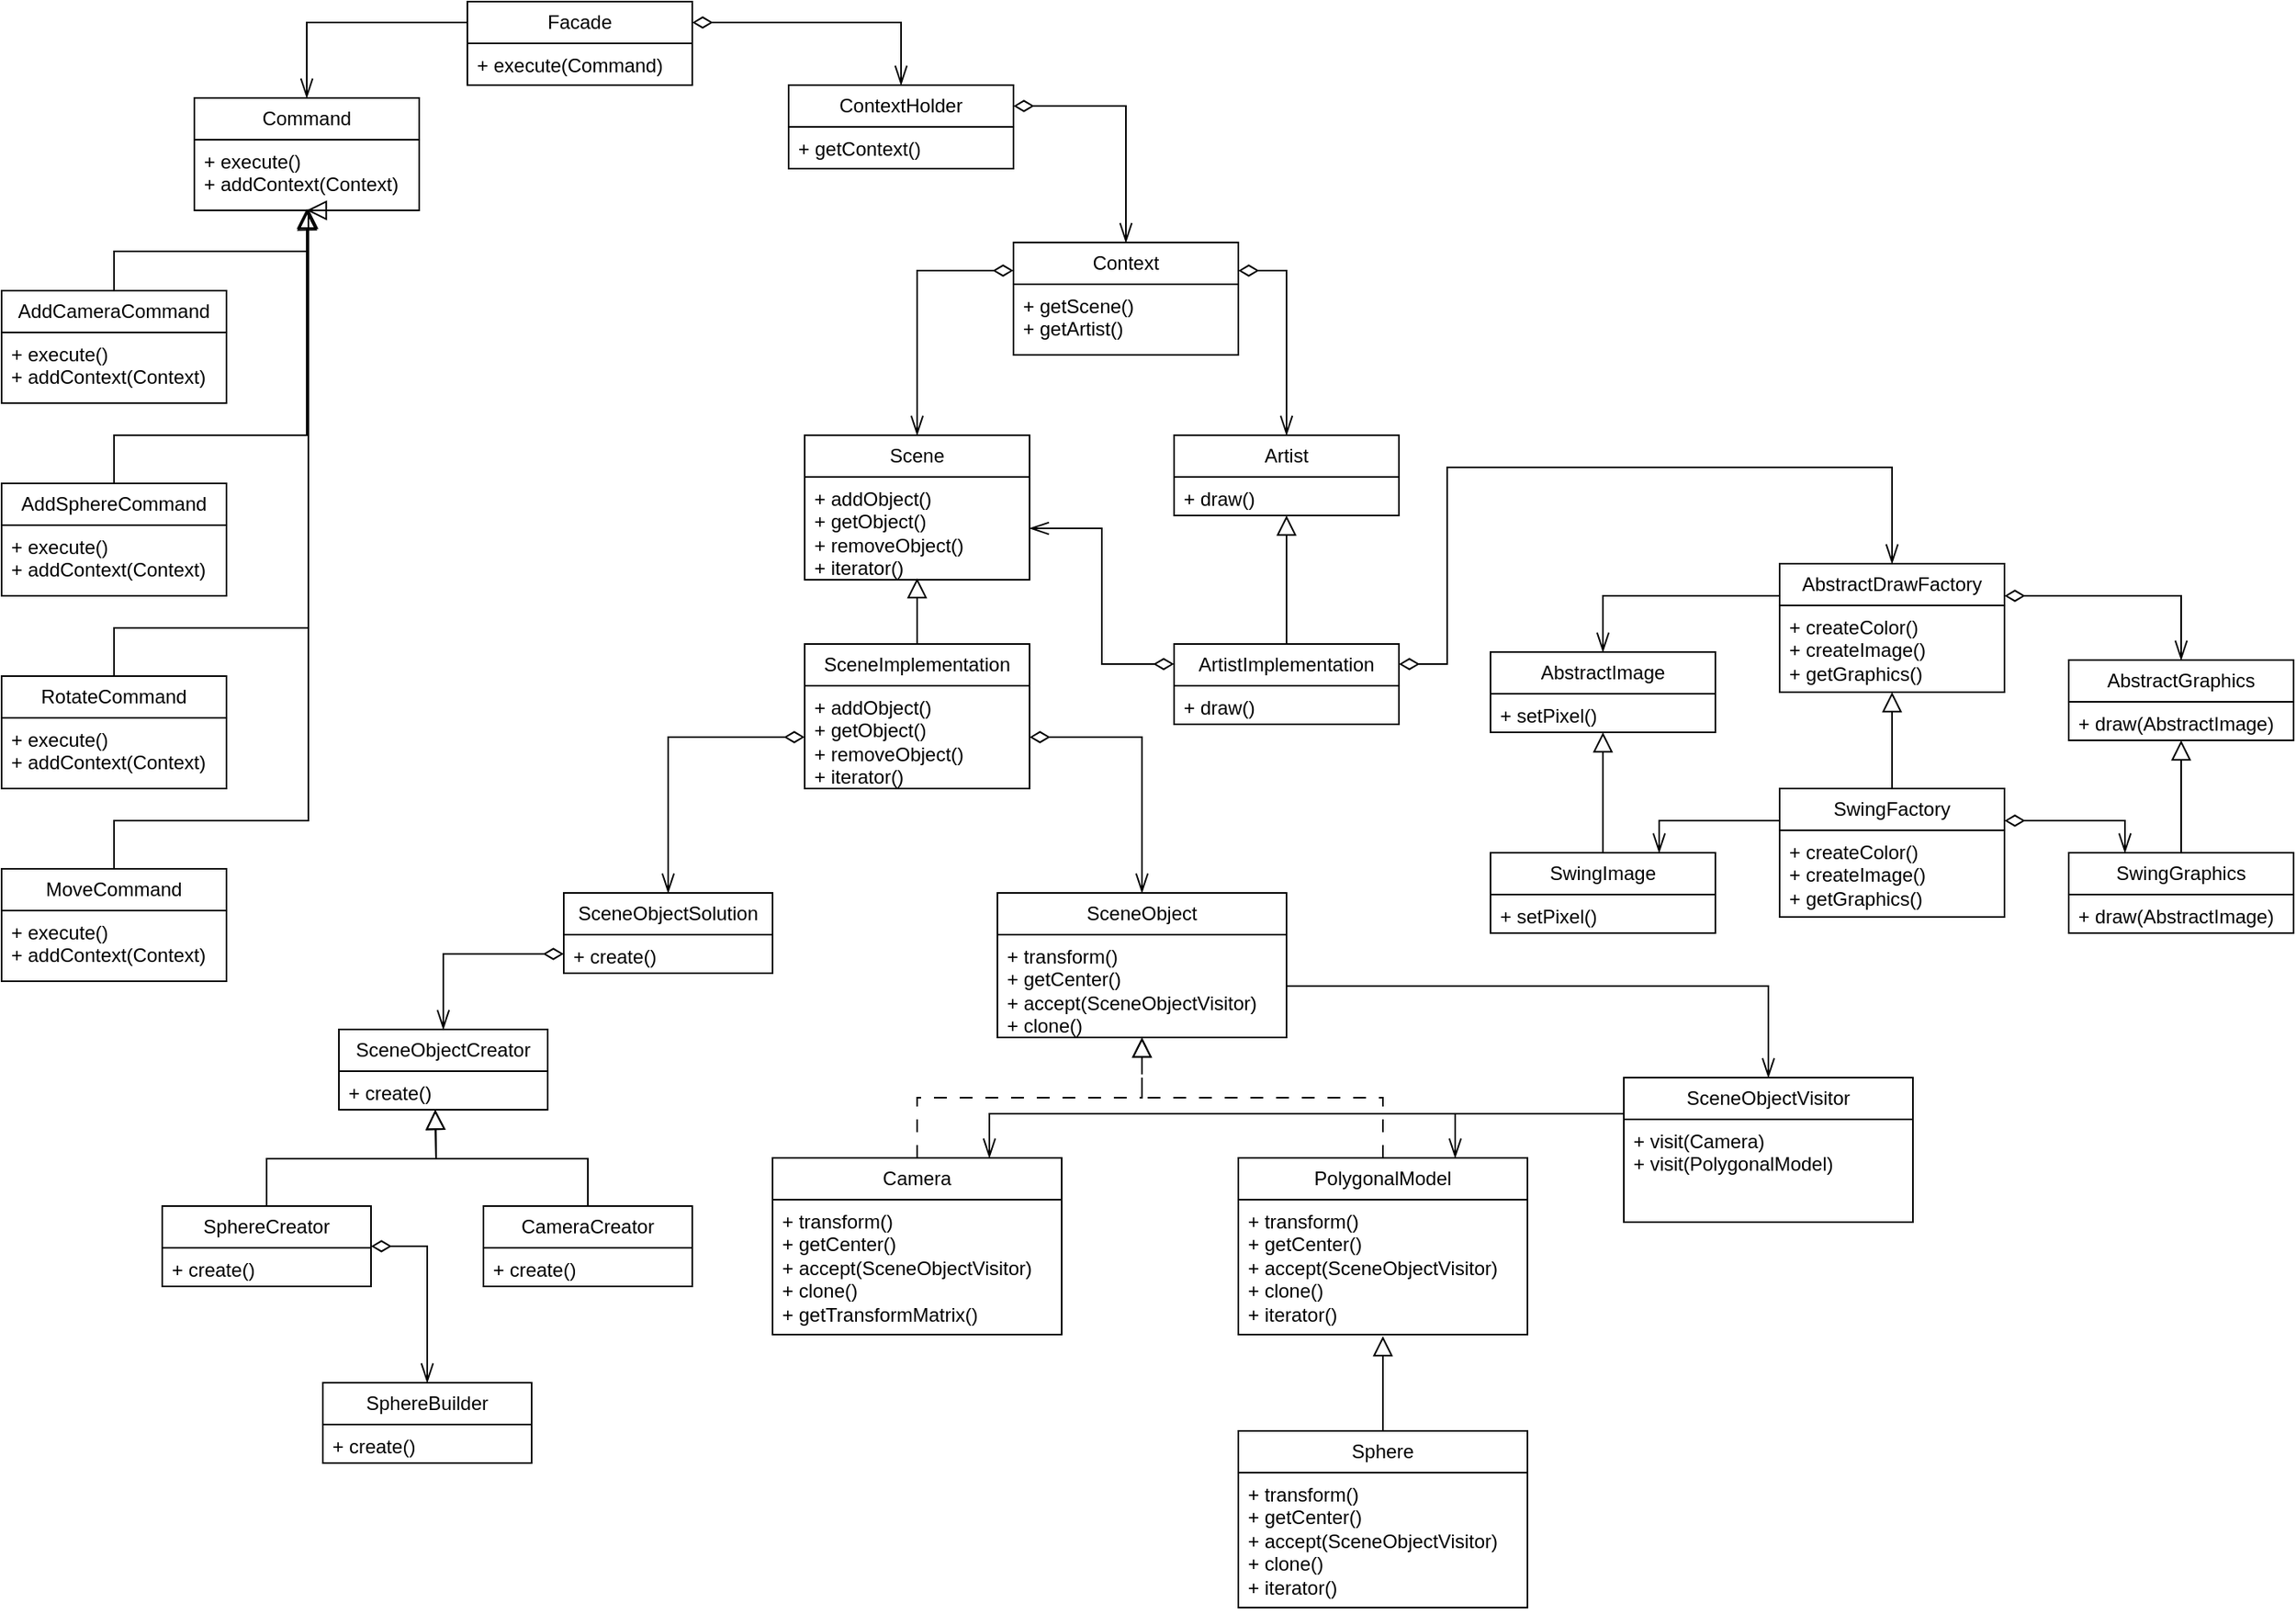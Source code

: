 <mxfile version="24.7.5">
  <diagram id="C5RBs43oDa-KdzZeNtuy" name="Page-1">
    <mxGraphModel dx="2261" dy="838" grid="1" gridSize="10" guides="1" tooltips="1" connect="1" arrows="1" fold="1" page="1" pageScale="1" pageWidth="827" pageHeight="1169" math="0" shadow="0">
      <root>
        <mxCell id="WIyWlLk6GJQsqaUBKTNV-0" />
        <mxCell id="WIyWlLk6GJQsqaUBKTNV-1" parent="WIyWlLk6GJQsqaUBKTNV-0" />
        <mxCell id="2elKksVeT626ElF5BQIb-25" style="edgeStyle=orthogonalEdgeStyle;shape=connector;rounded=0;orthogonalLoop=1;jettySize=auto;html=1;exitX=0;exitY=0.25;exitDx=0;exitDy=0;strokeColor=default;align=center;verticalAlign=middle;fontFamily=Helvetica;fontSize=11;fontColor=default;labelBackgroundColor=default;startSize=10;endArrow=openThin;endFill=0;endSize=10;" parent="WIyWlLk6GJQsqaUBKTNV-1" source="2elKksVeT626ElF5BQIb-0" target="2elKksVeT626ElF5BQIb-6" edge="1">
          <mxGeometry relative="1" as="geometry" />
        </mxCell>
        <mxCell id="2elKksVeT626ElF5BQIb-33" style="edgeStyle=orthogonalEdgeStyle;shape=connector;rounded=0;orthogonalLoop=1;jettySize=auto;html=1;exitX=1;exitY=0.25;exitDx=0;exitDy=0;entryX=0.5;entryY=0;entryDx=0;entryDy=0;strokeColor=default;align=center;verticalAlign=middle;fontFamily=Helvetica;fontSize=11;fontColor=default;labelBackgroundColor=default;startSize=10;endArrow=openThin;endFill=0;endSize=10;startArrow=diamondThin;startFill=0;" parent="WIyWlLk6GJQsqaUBKTNV-1" source="2elKksVeT626ElF5BQIb-0" target="2elKksVeT626ElF5BQIb-31" edge="1">
          <mxGeometry relative="1" as="geometry" />
        </mxCell>
        <mxCell id="2elKksVeT626ElF5BQIb-0" value="Facade" style="swimlane;fontStyle=0;childLayout=stackLayout;horizontal=1;startSize=26;fillColor=none;horizontalStack=0;resizeParent=1;resizeParentMax=0;resizeLast=0;collapsible=1;marginBottom=0;whiteSpace=wrap;html=1;" parent="WIyWlLk6GJQsqaUBKTNV-1" vertex="1">
          <mxGeometry x="190" y="30" width="140" height="52" as="geometry" />
        </mxCell>
        <mxCell id="2elKksVeT626ElF5BQIb-1" value="+ execute(Command)&lt;div&gt;&lt;br&gt;&lt;/div&gt;" style="text;strokeColor=none;fillColor=none;align=left;verticalAlign=top;spacingLeft=4;spacingRight=4;overflow=hidden;rotatable=0;points=[[0,0.5],[1,0.5]];portConstraint=eastwest;whiteSpace=wrap;html=1;" parent="2elKksVeT626ElF5BQIb-0" vertex="1">
          <mxGeometry y="26" width="140" height="26" as="geometry" />
        </mxCell>
        <mxCell id="2elKksVeT626ElF5BQIb-6" value="Command" style="swimlane;fontStyle=0;childLayout=stackLayout;horizontal=1;startSize=26;fillColor=none;horizontalStack=0;resizeParent=1;resizeParentMax=0;resizeLast=0;collapsible=1;marginBottom=0;whiteSpace=wrap;html=1;" parent="WIyWlLk6GJQsqaUBKTNV-1" vertex="1">
          <mxGeometry x="20" y="90" width="140" height="70" as="geometry" />
        </mxCell>
        <mxCell id="2elKksVeT626ElF5BQIb-7" value="+ execute()&lt;div&gt;+ addContext(Context)&lt;br&gt;&lt;div&gt;&lt;br&gt;&lt;/div&gt;&lt;/div&gt;" style="text;strokeColor=none;fillColor=none;align=left;verticalAlign=top;spacingLeft=4;spacingRight=4;overflow=hidden;rotatable=0;points=[[0,0.5],[1,0.5]];portConstraint=eastwest;whiteSpace=wrap;html=1;" parent="2elKksVeT626ElF5BQIb-6" vertex="1">
          <mxGeometry y="26" width="140" height="44" as="geometry" />
        </mxCell>
        <mxCell id="2elKksVeT626ElF5BQIb-8" value="Artist" style="swimlane;fontStyle=0;childLayout=stackLayout;horizontal=1;startSize=26;fillColor=none;horizontalStack=0;resizeParent=1;resizeParentMax=0;resizeLast=0;collapsible=1;marginBottom=0;whiteSpace=wrap;html=1;" parent="WIyWlLk6GJQsqaUBKTNV-1" vertex="1">
          <mxGeometry x="630" y="300" width="140" height="50" as="geometry" />
        </mxCell>
        <mxCell id="2elKksVeT626ElF5BQIb-9" value="&lt;div&gt;&lt;div&gt;+ draw()&lt;/div&gt;&lt;/div&gt;" style="text;strokeColor=none;fillColor=none;align=left;verticalAlign=top;spacingLeft=4;spacingRight=4;overflow=hidden;rotatable=0;points=[[0,0.5],[1,0.5]];portConstraint=eastwest;whiteSpace=wrap;html=1;" parent="2elKksVeT626ElF5BQIb-8" vertex="1">
          <mxGeometry y="26" width="140" height="24" as="geometry" />
        </mxCell>
        <mxCell id="2elKksVeT626ElF5BQIb-21" style="edgeStyle=orthogonalEdgeStyle;rounded=0;orthogonalLoop=1;jettySize=auto;html=1;exitX=0;exitY=0.25;exitDx=0;exitDy=0;entryX=0.5;entryY=0;entryDx=0;entryDy=0;endArrow=openThin;endFill=0;startSize=10;endSize=10;" parent="WIyWlLk6GJQsqaUBKTNV-1" source="2elKksVeT626ElF5BQIb-10" target="2elKksVeT626ElF5BQIb-17" edge="1">
          <mxGeometry relative="1" as="geometry" />
        </mxCell>
        <mxCell id="2elKksVeT626ElF5BQIb-24" style="edgeStyle=orthogonalEdgeStyle;shape=connector;rounded=0;orthogonalLoop=1;jettySize=auto;html=1;exitX=1;exitY=0.25;exitDx=0;exitDy=0;entryX=0.5;entryY=0;entryDx=0;entryDy=0;strokeColor=default;align=center;verticalAlign=middle;fontFamily=Helvetica;fontSize=11;fontColor=default;labelBackgroundColor=default;startSize=10;endArrow=openThin;endFill=0;endSize=10;startArrow=diamondThin;startFill=0;" parent="WIyWlLk6GJQsqaUBKTNV-1" source="2elKksVeT626ElF5BQIb-10" target="2elKksVeT626ElF5BQIb-19" edge="1">
          <mxGeometry relative="1" as="geometry" />
        </mxCell>
        <mxCell id="2elKksVeT626ElF5BQIb-10" value="AbstractDrawFactory" style="swimlane;fontStyle=0;childLayout=stackLayout;horizontal=1;startSize=26;fillColor=none;horizontalStack=0;resizeParent=1;resizeParentMax=0;resizeLast=0;collapsible=1;marginBottom=0;whiteSpace=wrap;html=1;" parent="WIyWlLk6GJQsqaUBKTNV-1" vertex="1">
          <mxGeometry x="1007" y="380" width="140" height="80" as="geometry" />
        </mxCell>
        <mxCell id="2elKksVeT626ElF5BQIb-11" value="&lt;div&gt;&lt;div&gt;+ createColor()&lt;/div&gt;&lt;/div&gt;&lt;div&gt;+ createImage()&lt;/div&gt;&lt;div&gt;+ getGraphics()&lt;/div&gt;&lt;div&gt;&lt;br&gt;&lt;/div&gt;" style="text;strokeColor=none;fillColor=none;align=left;verticalAlign=top;spacingLeft=4;spacingRight=4;overflow=hidden;rotatable=0;points=[[0,0.5],[1,0.5]];portConstraint=eastwest;whiteSpace=wrap;html=1;" parent="2elKksVeT626ElF5BQIb-10" vertex="1">
          <mxGeometry y="26" width="140" height="54" as="geometry" />
        </mxCell>
        <mxCell id="2elKksVeT626ElF5BQIb-17" value="AbstractImage" style="swimlane;fontStyle=0;childLayout=stackLayout;horizontal=1;startSize=26;fillColor=none;horizontalStack=0;resizeParent=1;resizeParentMax=0;resizeLast=0;collapsible=1;marginBottom=0;whiteSpace=wrap;html=1;" parent="WIyWlLk6GJQsqaUBKTNV-1" vertex="1">
          <mxGeometry x="827" y="435" width="140" height="50" as="geometry" />
        </mxCell>
        <mxCell id="2elKksVeT626ElF5BQIb-18" value="&lt;div&gt;&lt;div&gt;+ setPixel()&lt;/div&gt;&lt;/div&gt;" style="text;strokeColor=none;fillColor=none;align=left;verticalAlign=top;spacingLeft=4;spacingRight=4;overflow=hidden;rotatable=0;points=[[0,0.5],[1,0.5]];portConstraint=eastwest;whiteSpace=wrap;html=1;" parent="2elKksVeT626ElF5BQIb-17" vertex="1">
          <mxGeometry y="26" width="140" height="24" as="geometry" />
        </mxCell>
        <mxCell id="2elKksVeT626ElF5BQIb-19" value="AbstractGraphics" style="swimlane;fontStyle=0;childLayout=stackLayout;horizontal=1;startSize=26;fillColor=none;horizontalStack=0;resizeParent=1;resizeParentMax=0;resizeLast=0;collapsible=1;marginBottom=0;whiteSpace=wrap;html=1;" parent="WIyWlLk6GJQsqaUBKTNV-1" vertex="1">
          <mxGeometry x="1187" y="440" width="140" height="50" as="geometry" />
        </mxCell>
        <mxCell id="2elKksVeT626ElF5BQIb-20" value="&lt;div&gt;&lt;div&gt;+ draw(AbstractImage)&lt;/div&gt;&lt;/div&gt;" style="text;strokeColor=none;fillColor=none;align=left;verticalAlign=top;spacingLeft=4;spacingRight=4;overflow=hidden;rotatable=0;points=[[0,0.5],[1,0.5]];portConstraint=eastwest;whiteSpace=wrap;html=1;" parent="2elKksVeT626ElF5BQIb-19" vertex="1">
          <mxGeometry y="26" width="140" height="24" as="geometry" />
        </mxCell>
        <mxCell id="2elKksVeT626ElF5BQIb-35" style="edgeStyle=orthogonalEdgeStyle;shape=connector;rounded=0;orthogonalLoop=1;jettySize=auto;html=1;exitX=1;exitY=0.25;exitDx=0;exitDy=0;entryX=0.5;entryY=0;entryDx=0;entryDy=0;strokeColor=default;align=center;verticalAlign=middle;fontFamily=Helvetica;fontSize=11;fontColor=default;labelBackgroundColor=default;startArrow=diamondThin;startFill=0;startSize=10;endArrow=openThin;endFill=0;endSize=10;" parent="WIyWlLk6GJQsqaUBKTNV-1" source="2elKksVeT626ElF5BQIb-26" target="2elKksVeT626ElF5BQIb-8" edge="1">
          <mxGeometry relative="1" as="geometry" />
        </mxCell>
        <mxCell id="2elKksVeT626ElF5BQIb-38" style="edgeStyle=orthogonalEdgeStyle;shape=connector;rounded=0;orthogonalLoop=1;jettySize=auto;html=1;exitX=0;exitY=0.25;exitDx=0;exitDy=0;entryX=0.5;entryY=0;entryDx=0;entryDy=0;strokeColor=default;align=center;verticalAlign=middle;fontFamily=Helvetica;fontSize=11;fontColor=default;labelBackgroundColor=default;startArrow=diamondThin;startFill=0;startSize=10;endArrow=openThin;endFill=0;endSize=10;" parent="WIyWlLk6GJQsqaUBKTNV-1" source="2elKksVeT626ElF5BQIb-26" target="2elKksVeT626ElF5BQIb-36" edge="1">
          <mxGeometry relative="1" as="geometry" />
        </mxCell>
        <mxCell id="2elKksVeT626ElF5BQIb-26" value="Context" style="swimlane;fontStyle=0;childLayout=stackLayout;horizontal=1;startSize=26;fillColor=none;horizontalStack=0;resizeParent=1;resizeParentMax=0;resizeLast=0;collapsible=1;marginBottom=0;whiteSpace=wrap;html=1;" parent="WIyWlLk6GJQsqaUBKTNV-1" vertex="1">
          <mxGeometry x="530" y="180" width="140" height="70" as="geometry" />
        </mxCell>
        <mxCell id="2elKksVeT626ElF5BQIb-27" value="&lt;div&gt;+ getScene()&lt;/div&gt;&lt;div&gt;+ getArtist()&lt;/div&gt;" style="text;strokeColor=none;fillColor=none;align=left;verticalAlign=top;spacingLeft=4;spacingRight=4;overflow=hidden;rotatable=0;points=[[0,0.5],[1,0.5]];portConstraint=eastwest;whiteSpace=wrap;html=1;" parent="2elKksVeT626ElF5BQIb-26" vertex="1">
          <mxGeometry y="26" width="140" height="44" as="geometry" />
        </mxCell>
        <mxCell id="2elKksVeT626ElF5BQIb-34" style="edgeStyle=orthogonalEdgeStyle;shape=connector;rounded=0;orthogonalLoop=1;jettySize=auto;html=1;exitX=1;exitY=0.25;exitDx=0;exitDy=0;entryX=0.5;entryY=0;entryDx=0;entryDy=0;strokeColor=default;align=center;verticalAlign=middle;fontFamily=Helvetica;fontSize=11;fontColor=default;labelBackgroundColor=default;startArrow=diamondThin;startFill=0;startSize=10;endArrow=openThin;endFill=0;endSize=10;" parent="WIyWlLk6GJQsqaUBKTNV-1" source="2elKksVeT626ElF5BQIb-31" target="2elKksVeT626ElF5BQIb-26" edge="1">
          <mxGeometry relative="1" as="geometry" />
        </mxCell>
        <mxCell id="2elKksVeT626ElF5BQIb-31" value="ContextHolder" style="swimlane;fontStyle=0;childLayout=stackLayout;horizontal=1;startSize=26;fillColor=none;horizontalStack=0;resizeParent=1;resizeParentMax=0;resizeLast=0;collapsible=1;marginBottom=0;whiteSpace=wrap;html=1;" parent="WIyWlLk6GJQsqaUBKTNV-1" vertex="1">
          <mxGeometry x="390" y="82" width="140" height="52" as="geometry" />
        </mxCell>
        <mxCell id="2elKksVeT626ElF5BQIb-32" value="&lt;div&gt;+ getContext()&lt;/div&gt;" style="text;strokeColor=none;fillColor=none;align=left;verticalAlign=top;spacingLeft=4;spacingRight=4;overflow=hidden;rotatable=0;points=[[0,0.5],[1,0.5]];portConstraint=eastwest;whiteSpace=wrap;html=1;" parent="2elKksVeT626ElF5BQIb-31" vertex="1">
          <mxGeometry y="26" width="140" height="26" as="geometry" />
        </mxCell>
        <mxCell id="2elKksVeT626ElF5BQIb-36" value="Scene" style="swimlane;fontStyle=0;childLayout=stackLayout;horizontal=1;startSize=26;fillColor=none;horizontalStack=0;resizeParent=1;resizeParentMax=0;resizeLast=0;collapsible=1;marginBottom=0;whiteSpace=wrap;html=1;" parent="WIyWlLk6GJQsqaUBKTNV-1" vertex="1">
          <mxGeometry x="400" y="300" width="140" height="90" as="geometry" />
        </mxCell>
        <mxCell id="2elKksVeT626ElF5BQIb-37" value="&lt;div&gt;&lt;div&gt;+ addObject()&lt;/div&gt;&lt;/div&gt;&lt;div&gt;+ getObject()&lt;/div&gt;&lt;div&gt;+ removeObject()&lt;/div&gt;&lt;div&gt;+ iterator()&lt;/div&gt;" style="text;strokeColor=none;fillColor=none;align=left;verticalAlign=top;spacingLeft=4;spacingRight=4;overflow=hidden;rotatable=0;points=[[0,0.5],[1,0.5]];portConstraint=eastwest;whiteSpace=wrap;html=1;" parent="2elKksVeT626ElF5BQIb-36" vertex="1">
          <mxGeometry y="26" width="140" height="64" as="geometry" />
        </mxCell>
        <mxCell id="husCv3Gv7-NJlo7RjFrR-9" style="edgeStyle=orthogonalEdgeStyle;shape=connector;rounded=0;orthogonalLoop=1;jettySize=auto;html=1;exitX=0;exitY=0.25;exitDx=0;exitDy=0;entryX=1;entryY=0.5;entryDx=0;entryDy=0;strokeColor=default;align=center;verticalAlign=middle;fontFamily=Helvetica;fontSize=11;fontColor=default;labelBackgroundColor=default;startArrow=diamondThin;startFill=0;startSize=10;endArrow=openThin;endFill=0;endSize=10;" edge="1" parent="WIyWlLk6GJQsqaUBKTNV-1" source="husCv3Gv7-NJlo7RjFrR-3" target="2elKksVeT626ElF5BQIb-37">
          <mxGeometry relative="1" as="geometry" />
        </mxCell>
        <mxCell id="husCv3Gv7-NJlo7RjFrR-10" style="edgeStyle=orthogonalEdgeStyle;shape=connector;rounded=0;orthogonalLoop=1;jettySize=auto;html=1;exitX=1;exitY=0.25;exitDx=0;exitDy=0;entryX=0.5;entryY=0;entryDx=0;entryDy=0;strokeColor=default;align=center;verticalAlign=middle;fontFamily=Helvetica;fontSize=11;fontColor=default;labelBackgroundColor=default;startArrow=diamondThin;startFill=0;startSize=10;endArrow=openThin;endFill=0;endSize=10;" edge="1" parent="WIyWlLk6GJQsqaUBKTNV-1" source="husCv3Gv7-NJlo7RjFrR-3" target="2elKksVeT626ElF5BQIb-10">
          <mxGeometry relative="1" as="geometry">
            <Array as="points">
              <mxPoint x="800" y="443" />
              <mxPoint x="800" y="320" />
              <mxPoint x="1077" y="320" />
            </Array>
          </mxGeometry>
        </mxCell>
        <mxCell id="husCv3Gv7-NJlo7RjFrR-3" value="ArtistImplementation" style="swimlane;fontStyle=0;childLayout=stackLayout;horizontal=1;startSize=26;fillColor=none;horizontalStack=0;resizeParent=1;resizeParentMax=0;resizeLast=0;collapsible=1;marginBottom=0;whiteSpace=wrap;html=1;" vertex="1" parent="WIyWlLk6GJQsqaUBKTNV-1">
          <mxGeometry x="630" y="430" width="140" height="50" as="geometry" />
        </mxCell>
        <mxCell id="husCv3Gv7-NJlo7RjFrR-4" value="&lt;div&gt;&lt;div&gt;+ draw()&lt;/div&gt;&lt;/div&gt;" style="text;strokeColor=none;fillColor=none;align=left;verticalAlign=top;spacingLeft=4;spacingRight=4;overflow=hidden;rotatable=0;points=[[0,0.5],[1,0.5]];portConstraint=eastwest;whiteSpace=wrap;html=1;" vertex="1" parent="husCv3Gv7-NJlo7RjFrR-3">
          <mxGeometry y="26" width="140" height="24" as="geometry" />
        </mxCell>
        <mxCell id="husCv3Gv7-NJlo7RjFrR-5" value="SceneImplementation" style="swimlane;fontStyle=0;childLayout=stackLayout;horizontal=1;startSize=26;fillColor=none;horizontalStack=0;resizeParent=1;resizeParentMax=0;resizeLast=0;collapsible=1;marginBottom=0;whiteSpace=wrap;html=1;" vertex="1" parent="WIyWlLk6GJQsqaUBKTNV-1">
          <mxGeometry x="400" y="430" width="140" height="90" as="geometry" />
        </mxCell>
        <mxCell id="husCv3Gv7-NJlo7RjFrR-6" value="&lt;div&gt;&lt;div&gt;+ addObject()&lt;/div&gt;&lt;/div&gt;&lt;div&gt;+ getObject()&lt;/div&gt;&lt;div&gt;+ removeObject()&lt;/div&gt;&lt;div&gt;+ iterator()&lt;/div&gt;" style="text;strokeColor=none;fillColor=none;align=left;verticalAlign=top;spacingLeft=4;spacingRight=4;overflow=hidden;rotatable=0;points=[[0,0.5],[1,0.5]];portConstraint=eastwest;whiteSpace=wrap;html=1;" vertex="1" parent="husCv3Gv7-NJlo7RjFrR-5">
          <mxGeometry y="26" width="140" height="64" as="geometry" />
        </mxCell>
        <mxCell id="husCv3Gv7-NJlo7RjFrR-11" style="edgeStyle=orthogonalEdgeStyle;shape=connector;rounded=0;orthogonalLoop=1;jettySize=auto;html=1;exitX=0.5;exitY=0;exitDx=0;exitDy=0;entryX=0.5;entryY=1;entryDx=0;entryDy=0;entryPerimeter=0;strokeColor=default;align=center;verticalAlign=middle;fontFamily=Helvetica;fontSize=11;fontColor=default;labelBackgroundColor=default;startArrow=none;startFill=0;startSize=10;endArrow=block;endFill=0;endSize=10;" edge="1" parent="WIyWlLk6GJQsqaUBKTNV-1" source="husCv3Gv7-NJlo7RjFrR-3" target="2elKksVeT626ElF5BQIb-9">
          <mxGeometry relative="1" as="geometry" />
        </mxCell>
        <mxCell id="husCv3Gv7-NJlo7RjFrR-12" style="edgeStyle=orthogonalEdgeStyle;shape=connector;rounded=0;orthogonalLoop=1;jettySize=auto;html=1;exitX=0.5;exitY=0;exitDx=0;exitDy=0;entryX=0.5;entryY=0.984;entryDx=0;entryDy=0;entryPerimeter=0;strokeColor=default;align=center;verticalAlign=middle;fontFamily=Helvetica;fontSize=11;fontColor=default;labelBackgroundColor=default;startArrow=none;startFill=0;startSize=10;endArrow=block;endFill=0;endSize=10;" edge="1" parent="WIyWlLk6GJQsqaUBKTNV-1" source="husCv3Gv7-NJlo7RjFrR-5" target="2elKksVeT626ElF5BQIb-37">
          <mxGeometry relative="1" as="geometry" />
        </mxCell>
        <mxCell id="husCv3Gv7-NJlo7RjFrR-21" style="edgeStyle=orthogonalEdgeStyle;shape=connector;rounded=0;orthogonalLoop=1;jettySize=auto;html=1;exitX=1;exitY=0.25;exitDx=0;exitDy=0;entryX=0.25;entryY=0;entryDx=0;entryDy=0;strokeColor=default;align=center;verticalAlign=middle;fontFamily=Helvetica;fontSize=11;fontColor=default;labelBackgroundColor=default;startArrow=diamondThin;startFill=0;startSize=10;endArrow=openThin;endFill=0;endSize=10;" edge="1" parent="WIyWlLk6GJQsqaUBKTNV-1" source="husCv3Gv7-NJlo7RjFrR-13" target="husCv3Gv7-NJlo7RjFrR-17">
          <mxGeometry relative="1" as="geometry" />
        </mxCell>
        <mxCell id="husCv3Gv7-NJlo7RjFrR-22" style="edgeStyle=orthogonalEdgeStyle;shape=connector;rounded=0;orthogonalLoop=1;jettySize=auto;html=1;exitX=0;exitY=0.25;exitDx=0;exitDy=0;entryX=0.75;entryY=0;entryDx=0;entryDy=0;strokeColor=default;align=center;verticalAlign=middle;fontFamily=Helvetica;fontSize=11;fontColor=default;labelBackgroundColor=default;startSize=10;endArrow=openThin;endFill=0;endSize=10;" edge="1" parent="WIyWlLk6GJQsqaUBKTNV-1" source="husCv3Gv7-NJlo7RjFrR-13" target="husCv3Gv7-NJlo7RjFrR-15">
          <mxGeometry relative="1" as="geometry" />
        </mxCell>
        <mxCell id="husCv3Gv7-NJlo7RjFrR-13" value="SwingFactory" style="swimlane;fontStyle=0;childLayout=stackLayout;horizontal=1;startSize=26;fillColor=none;horizontalStack=0;resizeParent=1;resizeParentMax=0;resizeLast=0;collapsible=1;marginBottom=0;whiteSpace=wrap;html=1;" vertex="1" parent="WIyWlLk6GJQsqaUBKTNV-1">
          <mxGeometry x="1007" y="520" width="140" height="80" as="geometry" />
        </mxCell>
        <mxCell id="husCv3Gv7-NJlo7RjFrR-14" value="&lt;div&gt;&lt;div&gt;+ createColor()&lt;/div&gt;&lt;/div&gt;&lt;div&gt;+ createImage()&lt;/div&gt;&lt;div&gt;+ getGraphics()&lt;/div&gt;&lt;div&gt;&lt;br&gt;&lt;/div&gt;" style="text;strokeColor=none;fillColor=none;align=left;verticalAlign=top;spacingLeft=4;spacingRight=4;overflow=hidden;rotatable=0;points=[[0,0.5],[1,0.5]];portConstraint=eastwest;whiteSpace=wrap;html=1;" vertex="1" parent="husCv3Gv7-NJlo7RjFrR-13">
          <mxGeometry y="26" width="140" height="54" as="geometry" />
        </mxCell>
        <mxCell id="husCv3Gv7-NJlo7RjFrR-15" value="SwingImage" style="swimlane;fontStyle=0;childLayout=stackLayout;horizontal=1;startSize=26;fillColor=none;horizontalStack=0;resizeParent=1;resizeParentMax=0;resizeLast=0;collapsible=1;marginBottom=0;whiteSpace=wrap;html=1;" vertex="1" parent="WIyWlLk6GJQsqaUBKTNV-1">
          <mxGeometry x="827" y="560" width="140" height="50" as="geometry" />
        </mxCell>
        <mxCell id="husCv3Gv7-NJlo7RjFrR-16" value="&lt;div&gt;&lt;div&gt;+ setPixel()&lt;/div&gt;&lt;/div&gt;" style="text;strokeColor=none;fillColor=none;align=left;verticalAlign=top;spacingLeft=4;spacingRight=4;overflow=hidden;rotatable=0;points=[[0,0.5],[1,0.5]];portConstraint=eastwest;whiteSpace=wrap;html=1;" vertex="1" parent="husCv3Gv7-NJlo7RjFrR-15">
          <mxGeometry y="26" width="140" height="24" as="geometry" />
        </mxCell>
        <mxCell id="husCv3Gv7-NJlo7RjFrR-17" value="SwingGraphics" style="swimlane;fontStyle=0;childLayout=stackLayout;horizontal=1;startSize=26;fillColor=none;horizontalStack=0;resizeParent=1;resizeParentMax=0;resizeLast=0;collapsible=1;marginBottom=0;whiteSpace=wrap;html=1;" vertex="1" parent="WIyWlLk6GJQsqaUBKTNV-1">
          <mxGeometry x="1187" y="560" width="140" height="50" as="geometry" />
        </mxCell>
        <mxCell id="husCv3Gv7-NJlo7RjFrR-18" value="&lt;div&gt;&lt;div&gt;+ draw(AbstractImage)&lt;/div&gt;&lt;/div&gt;" style="text;strokeColor=none;fillColor=none;align=left;verticalAlign=top;spacingLeft=4;spacingRight=4;overflow=hidden;rotatable=0;points=[[0,0.5],[1,0.5]];portConstraint=eastwest;whiteSpace=wrap;html=1;" vertex="1" parent="husCv3Gv7-NJlo7RjFrR-17">
          <mxGeometry y="26" width="140" height="24" as="geometry" />
        </mxCell>
        <mxCell id="husCv3Gv7-NJlo7RjFrR-19" style="edgeStyle=orthogonalEdgeStyle;shape=connector;rounded=0;orthogonalLoop=1;jettySize=auto;html=1;exitX=0.5;exitY=0;exitDx=0;exitDy=0;entryX=0.5;entryY=1;entryDx=0;entryDy=0;entryPerimeter=0;strokeColor=default;align=center;verticalAlign=middle;fontFamily=Helvetica;fontSize=11;fontColor=default;labelBackgroundColor=default;startArrow=none;startFill=0;startSize=10;endArrow=block;endFill=0;endSize=10;" edge="1" parent="WIyWlLk6GJQsqaUBKTNV-1" source="husCv3Gv7-NJlo7RjFrR-17" target="2elKksVeT626ElF5BQIb-20">
          <mxGeometry relative="1" as="geometry" />
        </mxCell>
        <mxCell id="husCv3Gv7-NJlo7RjFrR-20" style="edgeStyle=orthogonalEdgeStyle;shape=connector;rounded=0;orthogonalLoop=1;jettySize=auto;html=1;exitX=0.5;exitY=0;exitDx=0;exitDy=0;entryX=0.5;entryY=1;entryDx=0;entryDy=0;entryPerimeter=0;strokeColor=default;align=center;verticalAlign=middle;fontFamily=Helvetica;fontSize=11;fontColor=default;labelBackgroundColor=default;startArrow=none;startFill=0;startSize=10;endArrow=block;endFill=0;endSize=10;" edge="1" parent="WIyWlLk6GJQsqaUBKTNV-1" source="husCv3Gv7-NJlo7RjFrR-15" target="2elKksVeT626ElF5BQIb-18">
          <mxGeometry relative="1" as="geometry" />
        </mxCell>
        <mxCell id="husCv3Gv7-NJlo7RjFrR-23" style="edgeStyle=orthogonalEdgeStyle;shape=connector;rounded=0;orthogonalLoop=1;jettySize=auto;html=1;exitX=0.5;exitY=0;exitDx=0;exitDy=0;entryX=0.5;entryY=1;entryDx=0;entryDy=0;entryPerimeter=0;strokeColor=default;align=center;verticalAlign=middle;fontFamily=Helvetica;fontSize=11;fontColor=default;labelBackgroundColor=default;startArrow=none;startFill=0;startSize=10;endArrow=block;endFill=0;endSize=10;" edge="1" parent="WIyWlLk6GJQsqaUBKTNV-1" source="husCv3Gv7-NJlo7RjFrR-13" target="2elKksVeT626ElF5BQIb-11">
          <mxGeometry relative="1" as="geometry" />
        </mxCell>
        <mxCell id="husCv3Gv7-NJlo7RjFrR-24" value="SceneObject" style="swimlane;fontStyle=0;childLayout=stackLayout;horizontal=1;startSize=26;fillColor=none;horizontalStack=0;resizeParent=1;resizeParentMax=0;resizeLast=0;collapsible=1;marginBottom=0;whiteSpace=wrap;html=1;" vertex="1" parent="WIyWlLk6GJQsqaUBKTNV-1">
          <mxGeometry x="520" y="585" width="180" height="90" as="geometry" />
        </mxCell>
        <mxCell id="husCv3Gv7-NJlo7RjFrR-25" value="&lt;div&gt;&lt;div&gt;+ transform()&lt;/div&gt;&lt;/div&gt;&lt;div&gt;+ getCenter()&lt;/div&gt;&lt;div&gt;+ accept(SceneObjectVisitor)&lt;/div&gt;&lt;div&gt;+ clone()&lt;/div&gt;" style="text;strokeColor=none;fillColor=none;align=left;verticalAlign=top;spacingLeft=4;spacingRight=4;overflow=hidden;rotatable=0;points=[[0,0.5],[1,0.5]];portConstraint=eastwest;whiteSpace=wrap;html=1;" vertex="1" parent="husCv3Gv7-NJlo7RjFrR-24">
          <mxGeometry y="26" width="180" height="64" as="geometry" />
        </mxCell>
        <mxCell id="husCv3Gv7-NJlo7RjFrR-26" style="edgeStyle=orthogonalEdgeStyle;shape=connector;rounded=0;orthogonalLoop=1;jettySize=auto;html=1;exitX=1;exitY=0.5;exitDx=0;exitDy=0;entryX=0.5;entryY=0;entryDx=0;entryDy=0;strokeColor=default;align=center;verticalAlign=middle;fontFamily=Helvetica;fontSize=11;fontColor=default;labelBackgroundColor=default;startArrow=diamondThin;startFill=0;startSize=10;endArrow=openThin;endFill=0;endSize=10;" edge="1" parent="WIyWlLk6GJQsqaUBKTNV-1" source="husCv3Gv7-NJlo7RjFrR-6" target="husCv3Gv7-NJlo7RjFrR-24">
          <mxGeometry relative="1" as="geometry" />
        </mxCell>
        <mxCell id="husCv3Gv7-NJlo7RjFrR-27" value="Camera" style="swimlane;fontStyle=0;childLayout=stackLayout;horizontal=1;startSize=26;fillColor=none;horizontalStack=0;resizeParent=1;resizeParentMax=0;resizeLast=0;collapsible=1;marginBottom=0;whiteSpace=wrap;html=1;" vertex="1" parent="WIyWlLk6GJQsqaUBKTNV-1">
          <mxGeometry x="380" y="750" width="180" height="110" as="geometry" />
        </mxCell>
        <mxCell id="husCv3Gv7-NJlo7RjFrR-28" value="&lt;div&gt;&lt;div&gt;+ transform()&lt;/div&gt;&lt;/div&gt;&lt;div&gt;+ getCenter()&lt;/div&gt;&lt;div&gt;+ accept(SceneObjectVisitor)&lt;/div&gt;&lt;div&gt;+ clone()&lt;/div&gt;&lt;div&gt;+ getTransformMatrix()&lt;/div&gt;" style="text;strokeColor=none;fillColor=none;align=left;verticalAlign=top;spacingLeft=4;spacingRight=4;overflow=hidden;rotatable=0;points=[[0,0.5],[1,0.5]];portConstraint=eastwest;whiteSpace=wrap;html=1;" vertex="1" parent="husCv3Gv7-NJlo7RjFrR-27">
          <mxGeometry y="26" width="180" height="84" as="geometry" />
        </mxCell>
        <mxCell id="husCv3Gv7-NJlo7RjFrR-29" value="PolygonalModel" style="swimlane;fontStyle=0;childLayout=stackLayout;horizontal=1;startSize=26;fillColor=none;horizontalStack=0;resizeParent=1;resizeParentMax=0;resizeLast=0;collapsible=1;marginBottom=0;whiteSpace=wrap;html=1;" vertex="1" parent="WIyWlLk6GJQsqaUBKTNV-1">
          <mxGeometry x="670" y="750" width="180" height="110" as="geometry" />
        </mxCell>
        <mxCell id="husCv3Gv7-NJlo7RjFrR-30" value="&lt;div&gt;&lt;div&gt;+ transform()&lt;/div&gt;&lt;/div&gt;&lt;div&gt;+ getCenter()&lt;/div&gt;&lt;div&gt;+ accept(SceneObjectVisitor)&lt;/div&gt;&lt;div&gt;+ clone()&lt;/div&gt;&lt;div&gt;+ iterator()&lt;/div&gt;" style="text;strokeColor=none;fillColor=none;align=left;verticalAlign=top;spacingLeft=4;spacingRight=4;overflow=hidden;rotatable=0;points=[[0,0.5],[1,0.5]];portConstraint=eastwest;whiteSpace=wrap;html=1;" vertex="1" parent="husCv3Gv7-NJlo7RjFrR-29">
          <mxGeometry y="26" width="180" height="84" as="geometry" />
        </mxCell>
        <mxCell id="husCv3Gv7-NJlo7RjFrR-31" style="edgeStyle=orthogonalEdgeStyle;shape=connector;rounded=0;orthogonalLoop=1;jettySize=auto;html=1;exitX=0.5;exitY=0;exitDx=0;exitDy=0;entryX=0.5;entryY=1;entryDx=0;entryDy=0;entryPerimeter=0;strokeColor=default;align=center;verticalAlign=middle;fontFamily=Helvetica;fontSize=11;fontColor=default;labelBackgroundColor=default;startArrow=none;startFill=0;startSize=10;endArrow=block;endFill=0;endSize=10;dashed=1;dashPattern=8 8;" edge="1" parent="WIyWlLk6GJQsqaUBKTNV-1" source="husCv3Gv7-NJlo7RjFrR-27" target="husCv3Gv7-NJlo7RjFrR-25">
          <mxGeometry relative="1" as="geometry" />
        </mxCell>
        <mxCell id="husCv3Gv7-NJlo7RjFrR-34" style="edgeStyle=orthogonalEdgeStyle;shape=connector;rounded=0;orthogonalLoop=1;jettySize=auto;html=1;exitX=0.5;exitY=0;exitDx=0;exitDy=0;entryX=0.5;entryY=1;entryDx=0;entryDy=0;entryPerimeter=0;strokeColor=default;align=center;verticalAlign=middle;fontFamily=Helvetica;fontSize=11;fontColor=default;labelBackgroundColor=default;startArrow=none;startFill=0;startSize=10;endArrow=block;endFill=0;endSize=10;dashed=1;dashPattern=8 8;" edge="1" parent="WIyWlLk6GJQsqaUBKTNV-1" source="husCv3Gv7-NJlo7RjFrR-29" target="husCv3Gv7-NJlo7RjFrR-25">
          <mxGeometry relative="1" as="geometry" />
        </mxCell>
        <mxCell id="husCv3Gv7-NJlo7RjFrR-38" style="edgeStyle=orthogonalEdgeStyle;shape=connector;rounded=0;orthogonalLoop=1;jettySize=auto;html=1;exitX=0;exitY=0.25;exitDx=0;exitDy=0;entryX=0.75;entryY=0;entryDx=0;entryDy=0;strokeColor=default;align=center;verticalAlign=middle;fontFamily=Helvetica;fontSize=11;fontColor=default;labelBackgroundColor=default;startSize=10;endArrow=openThin;endFill=0;endSize=10;" edge="1" parent="WIyWlLk6GJQsqaUBKTNV-1" source="husCv3Gv7-NJlo7RjFrR-35" target="husCv3Gv7-NJlo7RjFrR-27">
          <mxGeometry relative="1" as="geometry" />
        </mxCell>
        <mxCell id="husCv3Gv7-NJlo7RjFrR-40" style="edgeStyle=orthogonalEdgeStyle;shape=connector;rounded=0;orthogonalLoop=1;jettySize=auto;html=1;exitX=0;exitY=0.25;exitDx=0;exitDy=0;entryX=0.75;entryY=0;entryDx=0;entryDy=0;strokeColor=default;align=center;verticalAlign=middle;fontFamily=Helvetica;fontSize=11;fontColor=default;labelBackgroundColor=default;startSize=10;endArrow=openThin;endFill=0;endSize=10;" edge="1" parent="WIyWlLk6GJQsqaUBKTNV-1" source="husCv3Gv7-NJlo7RjFrR-35" target="husCv3Gv7-NJlo7RjFrR-29">
          <mxGeometry relative="1" as="geometry" />
        </mxCell>
        <mxCell id="husCv3Gv7-NJlo7RjFrR-35" value="SceneObjectVisitor" style="swimlane;fontStyle=0;childLayout=stackLayout;horizontal=1;startSize=26;fillColor=none;horizontalStack=0;resizeParent=1;resizeParentMax=0;resizeLast=0;collapsible=1;marginBottom=0;whiteSpace=wrap;html=1;" vertex="1" parent="WIyWlLk6GJQsqaUBKTNV-1">
          <mxGeometry x="910" y="700" width="180" height="90" as="geometry" />
        </mxCell>
        <mxCell id="husCv3Gv7-NJlo7RjFrR-36" value="&lt;div&gt;&lt;div&gt;+ visit(Camera)&lt;/div&gt;&lt;/div&gt;&lt;div&gt;+ visit(PolygonalModel)&lt;/div&gt;" style="text;strokeColor=none;fillColor=none;align=left;verticalAlign=top;spacingLeft=4;spacingRight=4;overflow=hidden;rotatable=0;points=[[0,0.5],[1,0.5]];portConstraint=eastwest;whiteSpace=wrap;html=1;" vertex="1" parent="husCv3Gv7-NJlo7RjFrR-35">
          <mxGeometry y="26" width="180" height="64" as="geometry" />
        </mxCell>
        <mxCell id="husCv3Gv7-NJlo7RjFrR-37" style="edgeStyle=orthogonalEdgeStyle;shape=connector;rounded=0;orthogonalLoop=1;jettySize=auto;html=1;exitX=1;exitY=0.5;exitDx=0;exitDy=0;entryX=0.5;entryY=0;entryDx=0;entryDy=0;strokeColor=default;align=center;verticalAlign=middle;fontFamily=Helvetica;fontSize=11;fontColor=default;labelBackgroundColor=default;startSize=10;endArrow=openThin;endFill=0;endSize=10;" edge="1" parent="WIyWlLk6GJQsqaUBKTNV-1" source="husCv3Gv7-NJlo7RjFrR-25" target="husCv3Gv7-NJlo7RjFrR-35">
          <mxGeometry relative="1" as="geometry" />
        </mxCell>
        <mxCell id="husCv3Gv7-NJlo7RjFrR-41" value="Sphere" style="swimlane;fontStyle=0;childLayout=stackLayout;horizontal=1;startSize=26;fillColor=none;horizontalStack=0;resizeParent=1;resizeParentMax=0;resizeLast=0;collapsible=1;marginBottom=0;whiteSpace=wrap;html=1;" vertex="1" parent="WIyWlLk6GJQsqaUBKTNV-1">
          <mxGeometry x="670" y="920" width="180" height="110" as="geometry" />
        </mxCell>
        <mxCell id="husCv3Gv7-NJlo7RjFrR-42" value="&lt;div&gt;&lt;div&gt;+ transform()&lt;/div&gt;&lt;/div&gt;&lt;div&gt;+ getCenter()&lt;/div&gt;&lt;div&gt;+ accept(SceneObjectVisitor)&lt;/div&gt;&lt;div&gt;+ clone()&lt;/div&gt;&lt;div&gt;+ iterator()&lt;/div&gt;" style="text;strokeColor=none;fillColor=none;align=left;verticalAlign=top;spacingLeft=4;spacingRight=4;overflow=hidden;rotatable=0;points=[[0,0.5],[1,0.5]];portConstraint=eastwest;whiteSpace=wrap;html=1;" vertex="1" parent="husCv3Gv7-NJlo7RjFrR-41">
          <mxGeometry y="26" width="180" height="84" as="geometry" />
        </mxCell>
        <mxCell id="husCv3Gv7-NJlo7RjFrR-43" style="edgeStyle=orthogonalEdgeStyle;shape=connector;rounded=0;orthogonalLoop=1;jettySize=auto;html=1;exitX=0.5;exitY=0;exitDx=0;exitDy=0;entryX=0.5;entryY=1.012;entryDx=0;entryDy=0;entryPerimeter=0;strokeColor=default;align=center;verticalAlign=middle;fontFamily=Helvetica;fontSize=11;fontColor=default;labelBackgroundColor=default;startArrow=none;startFill=0;startSize=10;endArrow=block;endFill=0;endSize=10;" edge="1" parent="WIyWlLk6GJQsqaUBKTNV-1" source="husCv3Gv7-NJlo7RjFrR-41" target="husCv3Gv7-NJlo7RjFrR-30">
          <mxGeometry relative="1" as="geometry" />
        </mxCell>
        <mxCell id="husCv3Gv7-NJlo7RjFrR-44" value="SceneObjectSolution" style="swimlane;fontStyle=0;childLayout=stackLayout;horizontal=1;startSize=26;fillColor=none;horizontalStack=0;resizeParent=1;resizeParentMax=0;resizeLast=0;collapsible=1;marginBottom=0;whiteSpace=wrap;html=1;" vertex="1" parent="WIyWlLk6GJQsqaUBKTNV-1">
          <mxGeometry x="250" y="585" width="130" height="50" as="geometry" />
        </mxCell>
        <mxCell id="husCv3Gv7-NJlo7RjFrR-45" value="&lt;div&gt;&lt;div&gt;+ create()&lt;/div&gt;&lt;/div&gt;" style="text;strokeColor=none;fillColor=none;align=left;verticalAlign=top;spacingLeft=4;spacingRight=4;overflow=hidden;rotatable=0;points=[[0,0.5],[1,0.5]];portConstraint=eastwest;whiteSpace=wrap;html=1;" vertex="1" parent="husCv3Gv7-NJlo7RjFrR-44">
          <mxGeometry y="26" width="130" height="24" as="geometry" />
        </mxCell>
        <mxCell id="husCv3Gv7-NJlo7RjFrR-46" style="edgeStyle=orthogonalEdgeStyle;shape=connector;rounded=0;orthogonalLoop=1;jettySize=auto;html=1;exitX=0;exitY=0.5;exitDx=0;exitDy=0;strokeColor=default;align=center;verticalAlign=middle;fontFamily=Helvetica;fontSize=11;fontColor=default;labelBackgroundColor=default;startArrow=diamondThin;startFill=0;startSize=10;endArrow=openThin;endFill=0;endSize=10;" edge="1" parent="WIyWlLk6GJQsqaUBKTNV-1" source="husCv3Gv7-NJlo7RjFrR-6" target="husCv3Gv7-NJlo7RjFrR-44">
          <mxGeometry relative="1" as="geometry" />
        </mxCell>
        <mxCell id="husCv3Gv7-NJlo7RjFrR-47" value="SceneObjectCreator" style="swimlane;fontStyle=0;childLayout=stackLayout;horizontal=1;startSize=26;fillColor=none;horizontalStack=0;resizeParent=1;resizeParentMax=0;resizeLast=0;collapsible=1;marginBottom=0;whiteSpace=wrap;html=1;" vertex="1" parent="WIyWlLk6GJQsqaUBKTNV-1">
          <mxGeometry x="110" y="670" width="130" height="50" as="geometry" />
        </mxCell>
        <mxCell id="husCv3Gv7-NJlo7RjFrR-48" value="&lt;div&gt;&lt;div&gt;+ create()&lt;/div&gt;&lt;/div&gt;" style="text;strokeColor=none;fillColor=none;align=left;verticalAlign=top;spacingLeft=4;spacingRight=4;overflow=hidden;rotatable=0;points=[[0,0.5],[1,0.5]];portConstraint=eastwest;whiteSpace=wrap;html=1;" vertex="1" parent="husCv3Gv7-NJlo7RjFrR-47">
          <mxGeometry y="26" width="130" height="24" as="geometry" />
        </mxCell>
        <mxCell id="husCv3Gv7-NJlo7RjFrR-49" style="edgeStyle=orthogonalEdgeStyle;shape=connector;rounded=0;orthogonalLoop=1;jettySize=auto;html=1;exitX=0;exitY=0.5;exitDx=0;exitDy=0;entryX=0.5;entryY=0;entryDx=0;entryDy=0;strokeColor=default;align=center;verticalAlign=middle;fontFamily=Helvetica;fontSize=11;fontColor=default;labelBackgroundColor=default;startArrow=diamondThin;startFill=0;startSize=10;endArrow=openThin;endFill=0;endSize=10;" edge="1" parent="WIyWlLk6GJQsqaUBKTNV-1" source="husCv3Gv7-NJlo7RjFrR-45" target="husCv3Gv7-NJlo7RjFrR-47">
          <mxGeometry relative="1" as="geometry" />
        </mxCell>
        <mxCell id="husCv3Gv7-NJlo7RjFrR-50" value="CameraCreator" style="swimlane;fontStyle=0;childLayout=stackLayout;horizontal=1;startSize=26;fillColor=none;horizontalStack=0;resizeParent=1;resizeParentMax=0;resizeLast=0;collapsible=1;marginBottom=0;whiteSpace=wrap;html=1;" vertex="1" parent="WIyWlLk6GJQsqaUBKTNV-1">
          <mxGeometry x="200" y="780" width="130" height="50" as="geometry" />
        </mxCell>
        <mxCell id="husCv3Gv7-NJlo7RjFrR-51" value="&lt;div&gt;&lt;div&gt;+ create()&lt;/div&gt;&lt;/div&gt;" style="text;strokeColor=none;fillColor=none;align=left;verticalAlign=top;spacingLeft=4;spacingRight=4;overflow=hidden;rotatable=0;points=[[0,0.5],[1,0.5]];portConstraint=eastwest;whiteSpace=wrap;html=1;" vertex="1" parent="husCv3Gv7-NJlo7RjFrR-50">
          <mxGeometry y="26" width="130" height="24" as="geometry" />
        </mxCell>
        <mxCell id="husCv3Gv7-NJlo7RjFrR-56" style="edgeStyle=orthogonalEdgeStyle;shape=connector;rounded=0;orthogonalLoop=1;jettySize=auto;html=1;exitX=1;exitY=0.5;exitDx=0;exitDy=0;entryX=0.5;entryY=0;entryDx=0;entryDy=0;strokeColor=default;align=center;verticalAlign=middle;fontFamily=Helvetica;fontSize=11;fontColor=default;labelBackgroundColor=default;startArrow=diamondThin;startFill=0;startSize=10;endArrow=openThin;endFill=0;endSize=10;" edge="1" parent="WIyWlLk6GJQsqaUBKTNV-1" source="husCv3Gv7-NJlo7RjFrR-52" target="husCv3Gv7-NJlo7RjFrR-54">
          <mxGeometry relative="1" as="geometry" />
        </mxCell>
        <mxCell id="husCv3Gv7-NJlo7RjFrR-58" style="edgeStyle=orthogonalEdgeStyle;shape=connector;rounded=0;orthogonalLoop=1;jettySize=auto;html=1;exitX=0.5;exitY=0;exitDx=0;exitDy=0;strokeColor=default;align=center;verticalAlign=middle;fontFamily=Helvetica;fontSize=11;fontColor=default;labelBackgroundColor=default;startArrow=none;startFill=0;startSize=10;endArrow=block;endFill=0;endSize=10;" edge="1" parent="WIyWlLk6GJQsqaUBKTNV-1" source="husCv3Gv7-NJlo7RjFrR-52">
          <mxGeometry relative="1" as="geometry">
            <mxPoint x="170" y="720" as="targetPoint" />
          </mxGeometry>
        </mxCell>
        <mxCell id="husCv3Gv7-NJlo7RjFrR-52" value="SphereCreator" style="swimlane;fontStyle=0;childLayout=stackLayout;horizontal=1;startSize=26;fillColor=none;horizontalStack=0;resizeParent=1;resizeParentMax=0;resizeLast=0;collapsible=1;marginBottom=0;whiteSpace=wrap;html=1;" vertex="1" parent="WIyWlLk6GJQsqaUBKTNV-1">
          <mxGeometry y="780" width="130" height="50" as="geometry" />
        </mxCell>
        <mxCell id="husCv3Gv7-NJlo7RjFrR-53" value="&lt;div&gt;&lt;div&gt;+ create()&lt;/div&gt;&lt;/div&gt;" style="text;strokeColor=none;fillColor=none;align=left;verticalAlign=top;spacingLeft=4;spacingRight=4;overflow=hidden;rotatable=0;points=[[0,0.5],[1,0.5]];portConstraint=eastwest;whiteSpace=wrap;html=1;" vertex="1" parent="husCv3Gv7-NJlo7RjFrR-52">
          <mxGeometry y="26" width="130" height="24" as="geometry" />
        </mxCell>
        <mxCell id="husCv3Gv7-NJlo7RjFrR-54" value="SphereBuilder" style="swimlane;fontStyle=0;childLayout=stackLayout;horizontal=1;startSize=26;fillColor=none;horizontalStack=0;resizeParent=1;resizeParentMax=0;resizeLast=0;collapsible=1;marginBottom=0;whiteSpace=wrap;html=1;" vertex="1" parent="WIyWlLk6GJQsqaUBKTNV-1">
          <mxGeometry x="100" y="890" width="130" height="50" as="geometry" />
        </mxCell>
        <mxCell id="husCv3Gv7-NJlo7RjFrR-55" value="&lt;div&gt;&lt;div&gt;+ create()&lt;/div&gt;&lt;/div&gt;" style="text;strokeColor=none;fillColor=none;align=left;verticalAlign=top;spacingLeft=4;spacingRight=4;overflow=hidden;rotatable=0;points=[[0,0.5],[1,0.5]];portConstraint=eastwest;whiteSpace=wrap;html=1;" vertex="1" parent="husCv3Gv7-NJlo7RjFrR-54">
          <mxGeometry y="26" width="130" height="24" as="geometry" />
        </mxCell>
        <mxCell id="husCv3Gv7-NJlo7RjFrR-57" style="edgeStyle=orthogonalEdgeStyle;shape=connector;rounded=0;orthogonalLoop=1;jettySize=auto;html=1;exitX=0.5;exitY=0;exitDx=0;exitDy=0;strokeColor=default;align=center;verticalAlign=middle;fontFamily=Helvetica;fontSize=11;fontColor=default;labelBackgroundColor=default;startArrow=none;startFill=0;startSize=10;endArrow=block;endFill=0;endSize=10;" edge="1" parent="WIyWlLk6GJQsqaUBKTNV-1" source="husCv3Gv7-NJlo7RjFrR-50">
          <mxGeometry relative="1" as="geometry">
            <mxPoint x="170" y="720" as="targetPoint" />
          </mxGeometry>
        </mxCell>
        <mxCell id="husCv3Gv7-NJlo7RjFrR-59" value="AddCameraCommand" style="swimlane;fontStyle=0;childLayout=stackLayout;horizontal=1;startSize=26;fillColor=none;horizontalStack=0;resizeParent=1;resizeParentMax=0;resizeLast=0;collapsible=1;marginBottom=0;whiteSpace=wrap;html=1;" vertex="1" parent="WIyWlLk6GJQsqaUBKTNV-1">
          <mxGeometry x="-100" y="210" width="140" height="70" as="geometry" />
        </mxCell>
        <mxCell id="husCv3Gv7-NJlo7RjFrR-60" value="+ execute()&lt;div&gt;+ addContext(Context)&lt;br&gt;&lt;div&gt;&lt;br&gt;&lt;/div&gt;&lt;/div&gt;" style="text;strokeColor=none;fillColor=none;align=left;verticalAlign=top;spacingLeft=4;spacingRight=4;overflow=hidden;rotatable=0;points=[[0,0.5],[1,0.5]];portConstraint=eastwest;whiteSpace=wrap;html=1;" vertex="1" parent="husCv3Gv7-NJlo7RjFrR-59">
          <mxGeometry y="26" width="140" height="44" as="geometry" />
        </mxCell>
        <mxCell id="husCv3Gv7-NJlo7RjFrR-69" style="edgeStyle=orthogonalEdgeStyle;shape=connector;rounded=0;orthogonalLoop=1;jettySize=auto;html=1;exitX=0.5;exitY=0;exitDx=0;exitDy=0;strokeColor=default;align=center;verticalAlign=middle;fontFamily=Helvetica;fontSize=11;fontColor=default;labelBackgroundColor=default;startArrow=none;startFill=0;startSize=10;endArrow=block;endFill=0;endSize=10;" edge="1" parent="WIyWlLk6GJQsqaUBKTNV-1" source="husCv3Gv7-NJlo7RjFrR-61">
          <mxGeometry relative="1" as="geometry">
            <mxPoint x="90" y="160" as="targetPoint" />
            <Array as="points">
              <mxPoint x="-30" y="420" />
              <mxPoint x="91" y="420" />
            </Array>
          </mxGeometry>
        </mxCell>
        <mxCell id="husCv3Gv7-NJlo7RjFrR-61" value="RotateCommand" style="swimlane;fontStyle=0;childLayout=stackLayout;horizontal=1;startSize=26;fillColor=none;horizontalStack=0;resizeParent=1;resizeParentMax=0;resizeLast=0;collapsible=1;marginBottom=0;whiteSpace=wrap;html=1;" vertex="1" parent="WIyWlLk6GJQsqaUBKTNV-1">
          <mxGeometry x="-100" y="450" width="140" height="70" as="geometry" />
        </mxCell>
        <mxCell id="husCv3Gv7-NJlo7RjFrR-62" value="+ execute()&lt;div&gt;+ addContext(Context)&lt;br&gt;&lt;div&gt;&lt;br&gt;&lt;/div&gt;&lt;/div&gt;" style="text;strokeColor=none;fillColor=none;align=left;verticalAlign=top;spacingLeft=4;spacingRight=4;overflow=hidden;rotatable=0;points=[[0,0.5],[1,0.5]];portConstraint=eastwest;whiteSpace=wrap;html=1;" vertex="1" parent="husCv3Gv7-NJlo7RjFrR-61">
          <mxGeometry y="26" width="140" height="44" as="geometry" />
        </mxCell>
        <mxCell id="husCv3Gv7-NJlo7RjFrR-63" value="MoveCommand" style="swimlane;fontStyle=0;childLayout=stackLayout;horizontal=1;startSize=26;fillColor=none;horizontalStack=0;resizeParent=1;resizeParentMax=0;resizeLast=0;collapsible=1;marginBottom=0;whiteSpace=wrap;html=1;" vertex="1" parent="WIyWlLk6GJQsqaUBKTNV-1">
          <mxGeometry x="-100" y="570" width="140" height="70" as="geometry" />
        </mxCell>
        <mxCell id="husCv3Gv7-NJlo7RjFrR-64" value="+ execute()&lt;div&gt;+ addContext(Context)&lt;br&gt;&lt;div&gt;&lt;br&gt;&lt;/div&gt;&lt;/div&gt;" style="text;strokeColor=none;fillColor=none;align=left;verticalAlign=top;spacingLeft=4;spacingRight=4;overflow=hidden;rotatable=0;points=[[0,0.5],[1,0.5]];portConstraint=eastwest;whiteSpace=wrap;html=1;" vertex="1" parent="husCv3Gv7-NJlo7RjFrR-63">
          <mxGeometry y="26" width="140" height="44" as="geometry" />
        </mxCell>
        <mxCell id="husCv3Gv7-NJlo7RjFrR-65" value="AddSphereCommand" style="swimlane;fontStyle=0;childLayout=stackLayout;horizontal=1;startSize=26;fillColor=none;horizontalStack=0;resizeParent=1;resizeParentMax=0;resizeLast=0;collapsible=1;marginBottom=0;whiteSpace=wrap;html=1;" vertex="1" parent="WIyWlLk6GJQsqaUBKTNV-1">
          <mxGeometry x="-100" y="330" width="140" height="70" as="geometry" />
        </mxCell>
        <mxCell id="husCv3Gv7-NJlo7RjFrR-66" value="+ execute()&lt;div&gt;+ addContext(Context)&lt;br&gt;&lt;div&gt;&lt;br&gt;&lt;/div&gt;&lt;/div&gt;" style="text;strokeColor=none;fillColor=none;align=left;verticalAlign=top;spacingLeft=4;spacingRight=4;overflow=hidden;rotatable=0;points=[[0,0.5],[1,0.5]];portConstraint=eastwest;whiteSpace=wrap;html=1;" vertex="1" parent="husCv3Gv7-NJlo7RjFrR-65">
          <mxGeometry y="26" width="140" height="44" as="geometry" />
        </mxCell>
        <mxCell id="husCv3Gv7-NJlo7RjFrR-67" style="edgeStyle=orthogonalEdgeStyle;shape=connector;rounded=0;orthogonalLoop=1;jettySize=auto;html=1;exitX=0.5;exitY=0;exitDx=0;exitDy=0;strokeColor=default;align=center;verticalAlign=middle;fontFamily=Helvetica;fontSize=11;fontColor=default;labelBackgroundColor=default;startArrow=none;startFill=0;startSize=10;endArrow=block;endFill=0;endSize=10;" edge="1" parent="WIyWlLk6GJQsqaUBKTNV-1" source="husCv3Gv7-NJlo7RjFrR-59">
          <mxGeometry relative="1" as="geometry">
            <mxPoint x="90" y="160" as="targetPoint" />
          </mxGeometry>
        </mxCell>
        <mxCell id="husCv3Gv7-NJlo7RjFrR-68" style="edgeStyle=orthogonalEdgeStyle;shape=connector;rounded=0;orthogonalLoop=1;jettySize=auto;html=1;exitX=0.5;exitY=0;exitDx=0;exitDy=0;entryX=0.5;entryY=0.977;entryDx=0;entryDy=0;entryPerimeter=0;strokeColor=default;align=center;verticalAlign=middle;fontFamily=Helvetica;fontSize=11;fontColor=default;labelBackgroundColor=default;startArrow=none;startFill=0;startSize=10;endArrow=block;endFill=0;endSize=10;" edge="1" parent="WIyWlLk6GJQsqaUBKTNV-1" source="husCv3Gv7-NJlo7RjFrR-65" target="2elKksVeT626ElF5BQIb-7">
          <mxGeometry relative="1" as="geometry">
            <Array as="points">
              <mxPoint x="-30" y="300" />
              <mxPoint x="90" y="300" />
            </Array>
          </mxGeometry>
        </mxCell>
        <mxCell id="husCv3Gv7-NJlo7RjFrR-70" style="edgeStyle=orthogonalEdgeStyle;shape=connector;rounded=0;orthogonalLoop=1;jettySize=auto;html=1;exitX=0.5;exitY=0;exitDx=0;exitDy=0;entryX=0.507;entryY=0.977;entryDx=0;entryDy=0;entryPerimeter=0;strokeColor=default;align=center;verticalAlign=middle;fontFamily=Helvetica;fontSize=11;fontColor=default;labelBackgroundColor=default;startArrow=none;startFill=0;startSize=10;endArrow=block;endFill=0;endSize=10;" edge="1" parent="WIyWlLk6GJQsqaUBKTNV-1" source="husCv3Gv7-NJlo7RjFrR-63" target="2elKksVeT626ElF5BQIb-7">
          <mxGeometry relative="1" as="geometry">
            <Array as="points">
              <mxPoint x="-30" y="540" />
              <mxPoint x="91" y="540" />
            </Array>
          </mxGeometry>
        </mxCell>
      </root>
    </mxGraphModel>
  </diagram>
</mxfile>
